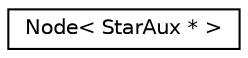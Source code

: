 digraph "Graphical Class Hierarchy"
{
 // LATEX_PDF_SIZE
  edge [fontname="Helvetica",fontsize="10",labelfontname="Helvetica",labelfontsize="10"];
  node [fontname="Helvetica",fontsize="10",shape=record];
  rankdir="LR";
  Node0 [label="Node\< StarAux * \>",height=0.2,width=0.4,color="black", fillcolor="white", style="filled",URL="$class_node.html",tooltip=" "];
}
